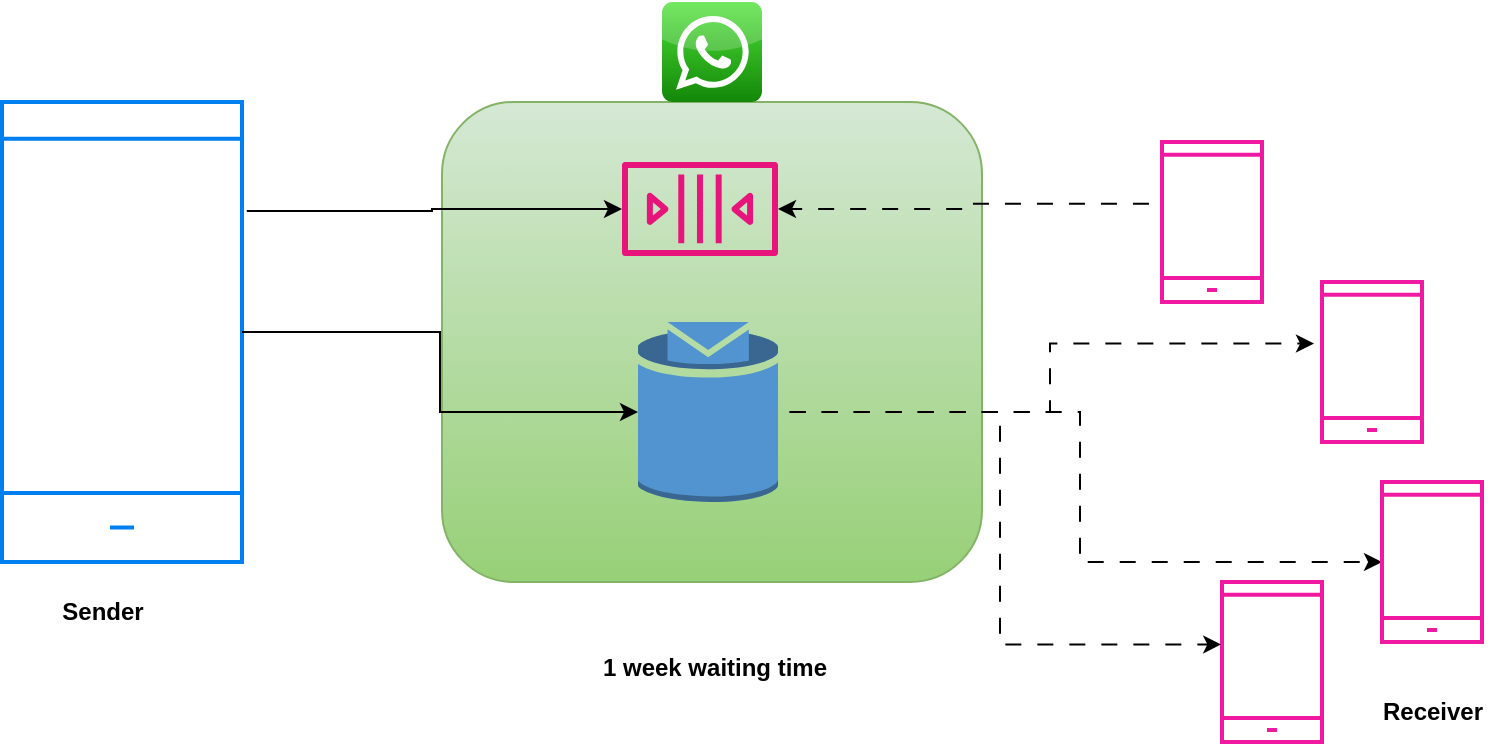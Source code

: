 <mxfile version="24.7.1" type="device">
  <diagram name="Page-1" id="09pP3GR018C2WlCW-w7y">
    <mxGraphModel dx="1050" dy="583" grid="1" gridSize="10" guides="1" tooltips="1" connect="1" arrows="1" fold="1" page="1" pageScale="1" pageWidth="850" pageHeight="1100" math="0" shadow="0">
      <root>
        <mxCell id="0" />
        <mxCell id="1" parent="0" />
        <mxCell id="h27_iLmKPIAgeTSZqXEj-1" value="" style="html=1;verticalLabelPosition=bottom;align=center;labelBackgroundColor=#ffffff;verticalAlign=top;strokeWidth=2;strokeColor=#0080F0;shadow=0;dashed=0;shape=mxgraph.ios7.icons.smartphone;" vertex="1" parent="1">
          <mxGeometry x="30" y="90" width="120" height="230" as="geometry" />
        </mxCell>
        <mxCell id="h27_iLmKPIAgeTSZqXEj-2" value="" style="html=1;verticalLabelPosition=bottom;align=center;labelBackgroundColor=#ffffff;verticalAlign=top;strokeWidth=2;strokeColor=#F01AA2;shadow=0;dashed=0;shape=mxgraph.ios7.icons.smartphone;" vertex="1" parent="1">
          <mxGeometry x="610" y="110" width="50" height="80" as="geometry" />
        </mxCell>
        <mxCell id="h27_iLmKPIAgeTSZqXEj-3" value="" style="rounded=1;whiteSpace=wrap;html=1;fillColor=#d5e8d4;gradientColor=#97d077;strokeColor=#82b366;" vertex="1" parent="1">
          <mxGeometry x="250" y="90" width="270" height="240" as="geometry" />
        </mxCell>
        <mxCell id="h27_iLmKPIAgeTSZqXEj-4" value="" style="dashed=0;outlineConnect=0;html=1;align=center;labelPosition=center;verticalLabelPosition=bottom;verticalAlign=top;shape=mxgraph.webicons.whatsapp;fillColor=#4FE238;gradientColor=#138709" vertex="1" parent="1">
          <mxGeometry x="360" y="40" width="50" height="50" as="geometry" />
        </mxCell>
        <mxCell id="h27_iLmKPIAgeTSZqXEj-13" value="" style="sketch=0;outlineConnect=0;fontColor=#232F3E;gradientColor=none;fillColor=#E7157B;strokeColor=none;dashed=0;verticalLabelPosition=bottom;verticalAlign=top;align=center;html=1;fontSize=12;fontStyle=0;aspect=fixed;pointerEvents=1;shape=mxgraph.aws4.queue;" vertex="1" parent="1">
          <mxGeometry x="340" y="120" width="78" height="47" as="geometry" />
        </mxCell>
        <mxCell id="h27_iLmKPIAgeTSZqXEj-15" style="edgeStyle=orthogonalEdgeStyle;rounded=0;orthogonalLoop=1;jettySize=auto;html=1;exitX=1.02;exitY=0.237;exitDx=0;exitDy=0;exitPerimeter=0;" edge="1" parent="1" source="h27_iLmKPIAgeTSZqXEj-1" target="h27_iLmKPIAgeTSZqXEj-13">
          <mxGeometry relative="1" as="geometry" />
        </mxCell>
        <mxCell id="h27_iLmKPIAgeTSZqXEj-16" style="edgeStyle=orthogonalEdgeStyle;rounded=0;orthogonalLoop=1;jettySize=auto;html=1;exitX=-0.013;exitY=0.386;exitDx=0;exitDy=0;exitPerimeter=0;flowAnimation=1;" edge="1" parent="1" source="h27_iLmKPIAgeTSZqXEj-2" target="h27_iLmKPIAgeTSZqXEj-13">
          <mxGeometry relative="1" as="geometry">
            <mxPoint x="600" y="144" as="sourcePoint" />
          </mxGeometry>
        </mxCell>
        <mxCell id="h27_iLmKPIAgeTSZqXEj-17" value="&lt;b&gt;1 week waiting time&lt;/b&gt;" style="text;html=1;align=center;verticalAlign=middle;resizable=0;points=[];autosize=1;strokeColor=none;fillColor=none;" vertex="1" parent="1">
          <mxGeometry x="316" y="358" width="140" height="30" as="geometry" />
        </mxCell>
        <mxCell id="h27_iLmKPIAgeTSZqXEj-18" value="&lt;b&gt;Sender&lt;/b&gt;" style="text;html=1;align=center;verticalAlign=middle;resizable=0;points=[];autosize=1;strokeColor=none;fillColor=none;" vertex="1" parent="1">
          <mxGeometry x="50" y="330" width="60" height="30" as="geometry" />
        </mxCell>
        <mxCell id="h27_iLmKPIAgeTSZqXEj-19" value="&lt;b&gt;Receiver&lt;/b&gt;" style="text;html=1;align=center;verticalAlign=middle;resizable=0;points=[];autosize=1;strokeColor=none;fillColor=none;" vertex="1" parent="1">
          <mxGeometry x="710" y="380" width="70" height="30" as="geometry" />
        </mxCell>
        <mxCell id="h27_iLmKPIAgeTSZqXEj-26" style="edgeStyle=orthogonalEdgeStyle;rounded=0;orthogonalLoop=1;jettySize=auto;html=1;flowAnimation=1;" edge="1" parent="1" source="h27_iLmKPIAgeTSZqXEj-20" target="h27_iLmKPIAgeTSZqXEj-23">
          <mxGeometry relative="1" as="geometry" />
        </mxCell>
        <mxCell id="h27_iLmKPIAgeTSZqXEj-20" value="" style="outlineConnect=0;dashed=0;verticalLabelPosition=bottom;verticalAlign=top;align=center;html=1;shape=mxgraph.aws3.topic;fillColor=#5294CF;gradientColor=none;" vertex="1" parent="1">
          <mxGeometry x="348" y="200" width="70" height="90" as="geometry" />
        </mxCell>
        <mxCell id="h27_iLmKPIAgeTSZqXEj-22" value="" style="html=1;verticalLabelPosition=bottom;align=center;labelBackgroundColor=#ffffff;verticalAlign=top;strokeWidth=2;strokeColor=#F01AA2;shadow=0;dashed=0;shape=mxgraph.ios7.icons.smartphone;" vertex="1" parent="1">
          <mxGeometry x="690" y="180" width="50" height="80" as="geometry" />
        </mxCell>
        <mxCell id="h27_iLmKPIAgeTSZqXEj-23" value="" style="html=1;verticalLabelPosition=bottom;align=center;labelBackgroundColor=#ffffff;verticalAlign=top;strokeWidth=2;strokeColor=#F01AA2;shadow=0;dashed=0;shape=mxgraph.ios7.icons.smartphone;" vertex="1" parent="1">
          <mxGeometry x="720" y="280" width="50" height="80" as="geometry" />
        </mxCell>
        <mxCell id="h27_iLmKPIAgeTSZqXEj-24" value="" style="html=1;verticalLabelPosition=bottom;align=center;labelBackgroundColor=#ffffff;verticalAlign=top;strokeWidth=2;strokeColor=#F01AA2;shadow=0;dashed=0;shape=mxgraph.ios7.icons.smartphone;" vertex="1" parent="1">
          <mxGeometry x="640" y="330" width="50" height="80" as="geometry" />
        </mxCell>
        <mxCell id="h27_iLmKPIAgeTSZqXEj-21" style="edgeStyle=orthogonalEdgeStyle;rounded=0;orthogonalLoop=1;jettySize=auto;html=1;" edge="1" parent="1" source="h27_iLmKPIAgeTSZqXEj-1" target="h27_iLmKPIAgeTSZqXEj-20">
          <mxGeometry relative="1" as="geometry" />
        </mxCell>
        <mxCell id="h27_iLmKPIAgeTSZqXEj-25" style="edgeStyle=orthogonalEdgeStyle;rounded=0;orthogonalLoop=1;jettySize=auto;html=1;entryX=-0.08;entryY=0.385;entryDx=0;entryDy=0;entryPerimeter=0;flowAnimation=1;" edge="1" parent="1" source="h27_iLmKPIAgeTSZqXEj-20" target="h27_iLmKPIAgeTSZqXEj-22">
          <mxGeometry relative="1" as="geometry" />
        </mxCell>
        <mxCell id="h27_iLmKPIAgeTSZqXEj-27" style="edgeStyle=orthogonalEdgeStyle;rounded=0;orthogonalLoop=1;jettySize=auto;html=1;entryX=-0.008;entryY=0.39;entryDx=0;entryDy=0;entryPerimeter=0;flowAnimation=1;" edge="1" parent="1" source="h27_iLmKPIAgeTSZqXEj-20" target="h27_iLmKPIAgeTSZqXEj-24">
          <mxGeometry relative="1" as="geometry" />
        </mxCell>
      </root>
    </mxGraphModel>
  </diagram>
</mxfile>
